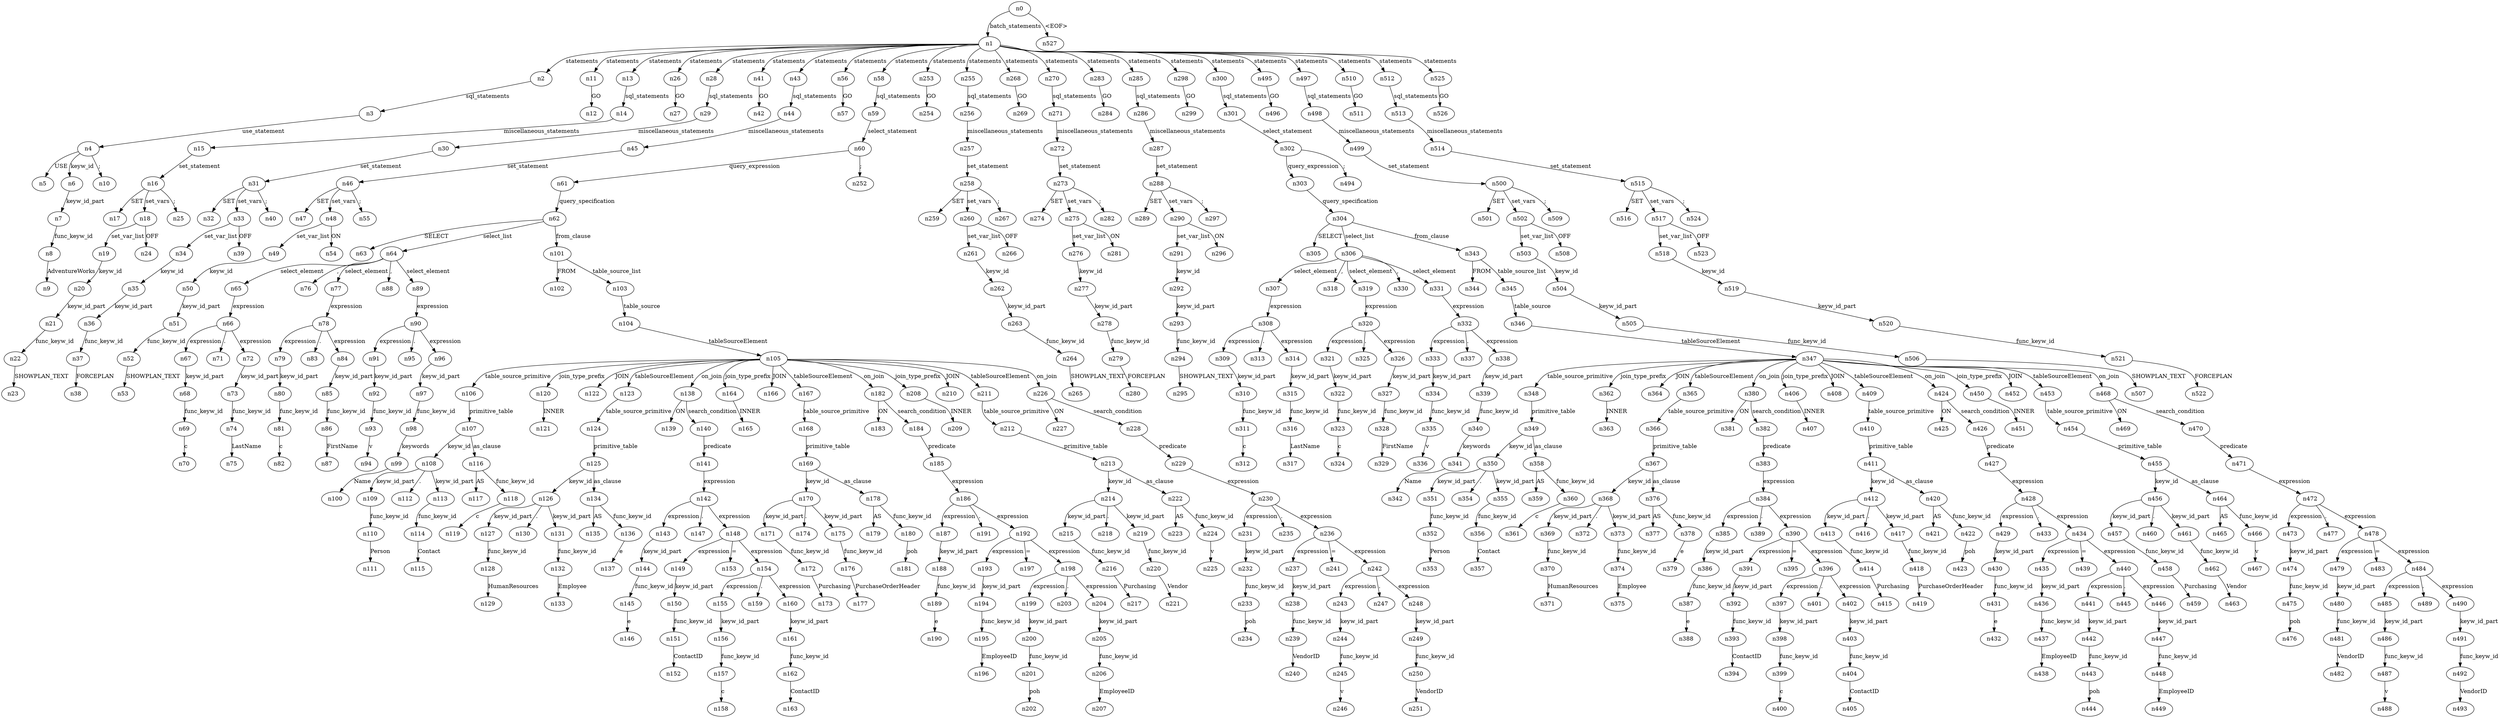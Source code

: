 digraph ParseTree {
  n0 -> n1 [label="batch_statements"];
  n1 -> n2 [label="statements"];
  n2 -> n3 [label="sql_statements"];
  n3 -> n4 [label="use_statement"];
  n4 -> n5 [label="USE"];
  n4 -> n6 [label="keyw_id"];
  n6 -> n7 [label="keyw_id_part"];
  n7 -> n8 [label="func_keyw_id"];
  n8 -> n9 [label="AdventureWorks"];
  n4 -> n10 [label=";"];
  n1 -> n11 [label="statements"];
  n11 -> n12 [label="GO"];
  n1 -> n13 [label="statements"];
  n13 -> n14 [label="sql_statements"];
  n14 -> n15 [label="miscellaneous_statements"];
  n15 -> n16 [label="set_statement"];
  n16 -> n17 [label="SET"];
  n16 -> n18 [label="set_vars"];
  n18 -> n19 [label="set_var_list"];
  n19 -> n20 [label="keyw_id"];
  n20 -> n21 [label="keyw_id_part"];
  n21 -> n22 [label="func_keyw_id"];
  n22 -> n23 [label="SHOWPLAN_TEXT"];
  n18 -> n24 [label="OFF"];
  n16 -> n25 [label=";"];
  n1 -> n26 [label="statements"];
  n26 -> n27 [label="GO"];
  n1 -> n28 [label="statements"];
  n28 -> n29 [label="sql_statements"];
  n29 -> n30 [label="miscellaneous_statements"];
  n30 -> n31 [label="set_statement"];
  n31 -> n32 [label="SET"];
  n31 -> n33 [label="set_vars"];
  n33 -> n34 [label="set_var_list"];
  n34 -> n35 [label="keyw_id"];
  n35 -> n36 [label="keyw_id_part"];
  n36 -> n37 [label="func_keyw_id"];
  n37 -> n38 [label="FORCEPLAN"];
  n33 -> n39 [label="OFF"];
  n31 -> n40 [label=";"];
  n1 -> n41 [label="statements"];
  n41 -> n42 [label="GO"];
  n1 -> n43 [label="statements"];
  n43 -> n44 [label="sql_statements"];
  n44 -> n45 [label="miscellaneous_statements"];
  n45 -> n46 [label="set_statement"];
  n46 -> n47 [label="SET"];
  n46 -> n48 [label="set_vars"];
  n48 -> n49 [label="set_var_list"];
  n49 -> n50 [label="keyw_id"];
  n50 -> n51 [label="keyw_id_part"];
  n51 -> n52 [label="func_keyw_id"];
  n52 -> n53 [label="SHOWPLAN_TEXT"];
  n48 -> n54 [label="ON"];
  n46 -> n55 [label=";"];
  n1 -> n56 [label="statements"];
  n56 -> n57 [label="GO"];
  n1 -> n58 [label="statements"];
  n58 -> n59 [label="sql_statements"];
  n59 -> n60 [label="select_statement"];
  n60 -> n61 [label="query_expression"];
  n61 -> n62 [label="query_specification"];
  n62 -> n63 [label="SELECT"];
  n62 -> n64 [label="select_list"];
  n64 -> n65 [label="select_element"];
  n65 -> n66 [label="expression"];
  n66 -> n67 [label="expression"];
  n67 -> n68 [label="keyw_id_part"];
  n68 -> n69 [label="func_keyw_id"];
  n69 -> n70 [label="c"];
  n66 -> n71 [label="."];
  n66 -> n72 [label="expression"];
  n72 -> n73 [label="keyw_id_part"];
  n73 -> n74 [label="func_keyw_id"];
  n74 -> n75 [label="LastName"];
  n64 -> n76 [label=","];
  n64 -> n77 [label="select_element"];
  n77 -> n78 [label="expression"];
  n78 -> n79 [label="expression"];
  n79 -> n80 [label="keyw_id_part"];
  n80 -> n81 [label="func_keyw_id"];
  n81 -> n82 [label="c"];
  n78 -> n83 [label="."];
  n78 -> n84 [label="expression"];
  n84 -> n85 [label="keyw_id_part"];
  n85 -> n86 [label="func_keyw_id"];
  n86 -> n87 [label="FirstName"];
  n64 -> n88 [label=","];
  n64 -> n89 [label="select_element"];
  n89 -> n90 [label="expression"];
  n90 -> n91 [label="expression"];
  n91 -> n92 [label="keyw_id_part"];
  n92 -> n93 [label="func_keyw_id"];
  n93 -> n94 [label="v"];
  n90 -> n95 [label="."];
  n90 -> n96 [label="expression"];
  n96 -> n97 [label="keyw_id_part"];
  n97 -> n98 [label="func_keyw_id"];
  n98 -> n99 [label="keywords"];
  n99 -> n100 [label="Name"];
  n62 -> n101 [label="from_clause"];
  n101 -> n102 [label="FROM"];
  n101 -> n103 [label="table_source_list"];
  n103 -> n104 [label="table_source"];
  n104 -> n105 [label="tableSourceElement"];
  n105 -> n106 [label="table_source_primitive"];
  n106 -> n107 [label="primitive_table"];
  n107 -> n108 [label="keyw_id"];
  n108 -> n109 [label="keyw_id_part"];
  n109 -> n110 [label="func_keyw_id"];
  n110 -> n111 [label="Person"];
  n108 -> n112 [label="."];
  n108 -> n113 [label="keyw_id_part"];
  n113 -> n114 [label="func_keyw_id"];
  n114 -> n115 [label="Contact"];
  n107 -> n116 [label="as_clause"];
  n116 -> n117 [label="AS"];
  n116 -> n118 [label="func_keyw_id"];
  n118 -> n119 [label="c"];
  n105 -> n120 [label="join_type_prefix"];
  n120 -> n121 [label="INNER"];
  n105 -> n122 [label="JOIN"];
  n105 -> n123 [label="tableSourceElement"];
  n123 -> n124 [label="table_source_primitive"];
  n124 -> n125 [label="primitive_table"];
  n125 -> n126 [label="keyw_id"];
  n126 -> n127 [label="keyw_id_part"];
  n127 -> n128 [label="func_keyw_id"];
  n128 -> n129 [label="HumanResources"];
  n126 -> n130 [label="."];
  n126 -> n131 [label="keyw_id_part"];
  n131 -> n132 [label="func_keyw_id"];
  n132 -> n133 [label="Employee"];
  n125 -> n134 [label="as_clause"];
  n134 -> n135 [label="AS"];
  n134 -> n136 [label="func_keyw_id"];
  n136 -> n137 [label="e"];
  n105 -> n138 [label="on_join"];
  n138 -> n139 [label="ON"];
  n138 -> n140 [label="search_condition"];
  n140 -> n141 [label="predicate"];
  n141 -> n142 [label="expression"];
  n142 -> n143 [label="expression"];
  n143 -> n144 [label="keyw_id_part"];
  n144 -> n145 [label="func_keyw_id"];
  n145 -> n146 [label="e"];
  n142 -> n147 [label="."];
  n142 -> n148 [label="expression"];
  n148 -> n149 [label="expression"];
  n149 -> n150 [label="keyw_id_part"];
  n150 -> n151 [label="func_keyw_id"];
  n151 -> n152 [label="ContactID"];
  n148 -> n153 [label="="];
  n148 -> n154 [label="expression"];
  n154 -> n155 [label="expression"];
  n155 -> n156 [label="keyw_id_part"];
  n156 -> n157 [label="func_keyw_id"];
  n157 -> n158 [label="c"];
  n154 -> n159 [label="."];
  n154 -> n160 [label="expression"];
  n160 -> n161 [label="keyw_id_part"];
  n161 -> n162 [label="func_keyw_id"];
  n162 -> n163 [label="ContactID"];
  n105 -> n164 [label="join_type_prefix"];
  n164 -> n165 [label="INNER"];
  n105 -> n166 [label="JOIN"];
  n105 -> n167 [label="tableSourceElement"];
  n167 -> n168 [label="table_source_primitive"];
  n168 -> n169 [label="primitive_table"];
  n169 -> n170 [label="keyw_id"];
  n170 -> n171 [label="keyw_id_part"];
  n171 -> n172 [label="func_keyw_id"];
  n172 -> n173 [label="Purchasing"];
  n170 -> n174 [label="."];
  n170 -> n175 [label="keyw_id_part"];
  n175 -> n176 [label="func_keyw_id"];
  n176 -> n177 [label="PurchaseOrderHeader"];
  n169 -> n178 [label="as_clause"];
  n178 -> n179 [label="AS"];
  n178 -> n180 [label="func_keyw_id"];
  n180 -> n181 [label="poh"];
  n105 -> n182 [label="on_join"];
  n182 -> n183 [label="ON"];
  n182 -> n184 [label="search_condition"];
  n184 -> n185 [label="predicate"];
  n185 -> n186 [label="expression"];
  n186 -> n187 [label="expression"];
  n187 -> n188 [label="keyw_id_part"];
  n188 -> n189 [label="func_keyw_id"];
  n189 -> n190 [label="e"];
  n186 -> n191 [label="."];
  n186 -> n192 [label="expression"];
  n192 -> n193 [label="expression"];
  n193 -> n194 [label="keyw_id_part"];
  n194 -> n195 [label="func_keyw_id"];
  n195 -> n196 [label="EmployeeID"];
  n192 -> n197 [label="="];
  n192 -> n198 [label="expression"];
  n198 -> n199 [label="expression"];
  n199 -> n200 [label="keyw_id_part"];
  n200 -> n201 [label="func_keyw_id"];
  n201 -> n202 [label="poh"];
  n198 -> n203 [label="."];
  n198 -> n204 [label="expression"];
  n204 -> n205 [label="keyw_id_part"];
  n205 -> n206 [label="func_keyw_id"];
  n206 -> n207 [label="EmployeeID"];
  n105 -> n208 [label="join_type_prefix"];
  n208 -> n209 [label="INNER"];
  n105 -> n210 [label="JOIN"];
  n105 -> n211 [label="tableSourceElement"];
  n211 -> n212 [label="table_source_primitive"];
  n212 -> n213 [label="primitive_table"];
  n213 -> n214 [label="keyw_id"];
  n214 -> n215 [label="keyw_id_part"];
  n215 -> n216 [label="func_keyw_id"];
  n216 -> n217 [label="Purchasing"];
  n214 -> n218 [label="."];
  n214 -> n219 [label="keyw_id_part"];
  n219 -> n220 [label="func_keyw_id"];
  n220 -> n221 [label="Vendor"];
  n213 -> n222 [label="as_clause"];
  n222 -> n223 [label="AS"];
  n222 -> n224 [label="func_keyw_id"];
  n224 -> n225 [label="v"];
  n105 -> n226 [label="on_join"];
  n226 -> n227 [label="ON"];
  n226 -> n228 [label="search_condition"];
  n228 -> n229 [label="predicate"];
  n229 -> n230 [label="expression"];
  n230 -> n231 [label="expression"];
  n231 -> n232 [label="keyw_id_part"];
  n232 -> n233 [label="func_keyw_id"];
  n233 -> n234 [label="poh"];
  n230 -> n235 [label="."];
  n230 -> n236 [label="expression"];
  n236 -> n237 [label="expression"];
  n237 -> n238 [label="keyw_id_part"];
  n238 -> n239 [label="func_keyw_id"];
  n239 -> n240 [label="VendorID"];
  n236 -> n241 [label="="];
  n236 -> n242 [label="expression"];
  n242 -> n243 [label="expression"];
  n243 -> n244 [label="keyw_id_part"];
  n244 -> n245 [label="func_keyw_id"];
  n245 -> n246 [label="v"];
  n242 -> n247 [label="."];
  n242 -> n248 [label="expression"];
  n248 -> n249 [label="keyw_id_part"];
  n249 -> n250 [label="func_keyw_id"];
  n250 -> n251 [label="VendorID"];
  n60 -> n252 [label=";"];
  n1 -> n253 [label="statements"];
  n253 -> n254 [label="GO"];
  n1 -> n255 [label="statements"];
  n255 -> n256 [label="sql_statements"];
  n256 -> n257 [label="miscellaneous_statements"];
  n257 -> n258 [label="set_statement"];
  n258 -> n259 [label="SET"];
  n258 -> n260 [label="set_vars"];
  n260 -> n261 [label="set_var_list"];
  n261 -> n262 [label="keyw_id"];
  n262 -> n263 [label="keyw_id_part"];
  n263 -> n264 [label="func_keyw_id"];
  n264 -> n265 [label="SHOWPLAN_TEXT"];
  n260 -> n266 [label="OFF"];
  n258 -> n267 [label=";"];
  n1 -> n268 [label="statements"];
  n268 -> n269 [label="GO"];
  n1 -> n270 [label="statements"];
  n270 -> n271 [label="sql_statements"];
  n271 -> n272 [label="miscellaneous_statements"];
  n272 -> n273 [label="set_statement"];
  n273 -> n274 [label="SET"];
  n273 -> n275 [label="set_vars"];
  n275 -> n276 [label="set_var_list"];
  n276 -> n277 [label="keyw_id"];
  n277 -> n278 [label="keyw_id_part"];
  n278 -> n279 [label="func_keyw_id"];
  n279 -> n280 [label="FORCEPLAN"];
  n275 -> n281 [label="ON"];
  n273 -> n282 [label=";"];
  n1 -> n283 [label="statements"];
  n283 -> n284 [label="GO"];
  n1 -> n285 [label="statements"];
  n285 -> n286 [label="sql_statements"];
  n286 -> n287 [label="miscellaneous_statements"];
  n287 -> n288 [label="set_statement"];
  n288 -> n289 [label="SET"];
  n288 -> n290 [label="set_vars"];
  n290 -> n291 [label="set_var_list"];
  n291 -> n292 [label="keyw_id"];
  n292 -> n293 [label="keyw_id_part"];
  n293 -> n294 [label="func_keyw_id"];
  n294 -> n295 [label="SHOWPLAN_TEXT"];
  n290 -> n296 [label="ON"];
  n288 -> n297 [label=";"];
  n1 -> n298 [label="statements"];
  n298 -> n299 [label="GO"];
  n1 -> n300 [label="statements"];
  n300 -> n301 [label="sql_statements"];
  n301 -> n302 [label="select_statement"];
  n302 -> n303 [label="query_expression"];
  n303 -> n304 [label="query_specification"];
  n304 -> n305 [label="SELECT"];
  n304 -> n306 [label="select_list"];
  n306 -> n307 [label="select_element"];
  n307 -> n308 [label="expression"];
  n308 -> n309 [label="expression"];
  n309 -> n310 [label="keyw_id_part"];
  n310 -> n311 [label="func_keyw_id"];
  n311 -> n312 [label="c"];
  n308 -> n313 [label="."];
  n308 -> n314 [label="expression"];
  n314 -> n315 [label="keyw_id_part"];
  n315 -> n316 [label="func_keyw_id"];
  n316 -> n317 [label="LastName"];
  n306 -> n318 [label=","];
  n306 -> n319 [label="select_element"];
  n319 -> n320 [label="expression"];
  n320 -> n321 [label="expression"];
  n321 -> n322 [label="keyw_id_part"];
  n322 -> n323 [label="func_keyw_id"];
  n323 -> n324 [label="c"];
  n320 -> n325 [label="."];
  n320 -> n326 [label="expression"];
  n326 -> n327 [label="keyw_id_part"];
  n327 -> n328 [label="func_keyw_id"];
  n328 -> n329 [label="FirstName"];
  n306 -> n330 [label=","];
  n306 -> n331 [label="select_element"];
  n331 -> n332 [label="expression"];
  n332 -> n333 [label="expression"];
  n333 -> n334 [label="keyw_id_part"];
  n334 -> n335 [label="func_keyw_id"];
  n335 -> n336 [label="v"];
  n332 -> n337 [label="."];
  n332 -> n338 [label="expression"];
  n338 -> n339 [label="keyw_id_part"];
  n339 -> n340 [label="func_keyw_id"];
  n340 -> n341 [label="keywords"];
  n341 -> n342 [label="Name"];
  n304 -> n343 [label="from_clause"];
  n343 -> n344 [label="FROM"];
  n343 -> n345 [label="table_source_list"];
  n345 -> n346 [label="table_source"];
  n346 -> n347 [label="tableSourceElement"];
  n347 -> n348 [label="table_source_primitive"];
  n348 -> n349 [label="primitive_table"];
  n349 -> n350 [label="keyw_id"];
  n350 -> n351 [label="keyw_id_part"];
  n351 -> n352 [label="func_keyw_id"];
  n352 -> n353 [label="Person"];
  n350 -> n354 [label="."];
  n350 -> n355 [label="keyw_id_part"];
  n355 -> n356 [label="func_keyw_id"];
  n356 -> n357 [label="Contact"];
  n349 -> n358 [label="as_clause"];
  n358 -> n359 [label="AS"];
  n358 -> n360 [label="func_keyw_id"];
  n360 -> n361 [label="c"];
  n347 -> n362 [label="join_type_prefix"];
  n362 -> n363 [label="INNER"];
  n347 -> n364 [label="JOIN"];
  n347 -> n365 [label="tableSourceElement"];
  n365 -> n366 [label="table_source_primitive"];
  n366 -> n367 [label="primitive_table"];
  n367 -> n368 [label="keyw_id"];
  n368 -> n369 [label="keyw_id_part"];
  n369 -> n370 [label="func_keyw_id"];
  n370 -> n371 [label="HumanResources"];
  n368 -> n372 [label="."];
  n368 -> n373 [label="keyw_id_part"];
  n373 -> n374 [label="func_keyw_id"];
  n374 -> n375 [label="Employee"];
  n367 -> n376 [label="as_clause"];
  n376 -> n377 [label="AS"];
  n376 -> n378 [label="func_keyw_id"];
  n378 -> n379 [label="e"];
  n347 -> n380 [label="on_join"];
  n380 -> n381 [label="ON"];
  n380 -> n382 [label="search_condition"];
  n382 -> n383 [label="predicate"];
  n383 -> n384 [label="expression"];
  n384 -> n385 [label="expression"];
  n385 -> n386 [label="keyw_id_part"];
  n386 -> n387 [label="func_keyw_id"];
  n387 -> n388 [label="e"];
  n384 -> n389 [label="."];
  n384 -> n390 [label="expression"];
  n390 -> n391 [label="expression"];
  n391 -> n392 [label="keyw_id_part"];
  n392 -> n393 [label="func_keyw_id"];
  n393 -> n394 [label="ContactID"];
  n390 -> n395 [label="="];
  n390 -> n396 [label="expression"];
  n396 -> n397 [label="expression"];
  n397 -> n398 [label="keyw_id_part"];
  n398 -> n399 [label="func_keyw_id"];
  n399 -> n400 [label="c"];
  n396 -> n401 [label="."];
  n396 -> n402 [label="expression"];
  n402 -> n403 [label="keyw_id_part"];
  n403 -> n404 [label="func_keyw_id"];
  n404 -> n405 [label="ContactID"];
  n347 -> n406 [label="join_type_prefix"];
  n406 -> n407 [label="INNER"];
  n347 -> n408 [label="JOIN"];
  n347 -> n409 [label="tableSourceElement"];
  n409 -> n410 [label="table_source_primitive"];
  n410 -> n411 [label="primitive_table"];
  n411 -> n412 [label="keyw_id"];
  n412 -> n413 [label="keyw_id_part"];
  n413 -> n414 [label="func_keyw_id"];
  n414 -> n415 [label="Purchasing"];
  n412 -> n416 [label="."];
  n412 -> n417 [label="keyw_id_part"];
  n417 -> n418 [label="func_keyw_id"];
  n418 -> n419 [label="PurchaseOrderHeader"];
  n411 -> n420 [label="as_clause"];
  n420 -> n421 [label="AS"];
  n420 -> n422 [label="func_keyw_id"];
  n422 -> n423 [label="poh"];
  n347 -> n424 [label="on_join"];
  n424 -> n425 [label="ON"];
  n424 -> n426 [label="search_condition"];
  n426 -> n427 [label="predicate"];
  n427 -> n428 [label="expression"];
  n428 -> n429 [label="expression"];
  n429 -> n430 [label="keyw_id_part"];
  n430 -> n431 [label="func_keyw_id"];
  n431 -> n432 [label="e"];
  n428 -> n433 [label="."];
  n428 -> n434 [label="expression"];
  n434 -> n435 [label="expression"];
  n435 -> n436 [label="keyw_id_part"];
  n436 -> n437 [label="func_keyw_id"];
  n437 -> n438 [label="EmployeeID"];
  n434 -> n439 [label="="];
  n434 -> n440 [label="expression"];
  n440 -> n441 [label="expression"];
  n441 -> n442 [label="keyw_id_part"];
  n442 -> n443 [label="func_keyw_id"];
  n443 -> n444 [label="poh"];
  n440 -> n445 [label="."];
  n440 -> n446 [label="expression"];
  n446 -> n447 [label="keyw_id_part"];
  n447 -> n448 [label="func_keyw_id"];
  n448 -> n449 [label="EmployeeID"];
  n347 -> n450 [label="join_type_prefix"];
  n450 -> n451 [label="INNER"];
  n347 -> n452 [label="JOIN"];
  n347 -> n453 [label="tableSourceElement"];
  n453 -> n454 [label="table_source_primitive"];
  n454 -> n455 [label="primitive_table"];
  n455 -> n456 [label="keyw_id"];
  n456 -> n457 [label="keyw_id_part"];
  n457 -> n458 [label="func_keyw_id"];
  n458 -> n459 [label="Purchasing"];
  n456 -> n460 [label="."];
  n456 -> n461 [label="keyw_id_part"];
  n461 -> n462 [label="func_keyw_id"];
  n462 -> n463 [label="Vendor"];
  n455 -> n464 [label="as_clause"];
  n464 -> n465 [label="AS"];
  n464 -> n466 [label="func_keyw_id"];
  n466 -> n467 [label="v"];
  n347 -> n468 [label="on_join"];
  n468 -> n469 [label="ON"];
  n468 -> n470 [label="search_condition"];
  n470 -> n471 [label="predicate"];
  n471 -> n472 [label="expression"];
  n472 -> n473 [label="expression"];
  n473 -> n474 [label="keyw_id_part"];
  n474 -> n475 [label="func_keyw_id"];
  n475 -> n476 [label="poh"];
  n472 -> n477 [label="."];
  n472 -> n478 [label="expression"];
  n478 -> n479 [label="expression"];
  n479 -> n480 [label="keyw_id_part"];
  n480 -> n481 [label="func_keyw_id"];
  n481 -> n482 [label="VendorID"];
  n478 -> n483 [label="="];
  n478 -> n484 [label="expression"];
  n484 -> n485 [label="expression"];
  n485 -> n486 [label="keyw_id_part"];
  n486 -> n487 [label="func_keyw_id"];
  n487 -> n488 [label="v"];
  n484 -> n489 [label="."];
  n484 -> n490 [label="expression"];
  n490 -> n491 [label="keyw_id_part"];
  n491 -> n492 [label="func_keyw_id"];
  n492 -> n493 [label="VendorID"];
  n302 -> n494 [label=";"];
  n1 -> n495 [label="statements"];
  n495 -> n496 [label="GO"];
  n1 -> n497 [label="statements"];
  n497 -> n498 [label="sql_statements"];
  n498 -> n499 [label="miscellaneous_statements"];
  n499 -> n500 [label="set_statement"];
  n500 -> n501 [label="SET"];
  n500 -> n502 [label="set_vars"];
  n502 -> n503 [label="set_var_list"];
  n503 -> n504 [label="keyw_id"];
  n504 -> n505 [label="keyw_id_part"];
  n505 -> n506 [label="func_keyw_id"];
  n506 -> n507 [label="SHOWPLAN_TEXT"];
  n502 -> n508 [label="OFF"];
  n500 -> n509 [label=";"];
  n1 -> n510 [label="statements"];
  n510 -> n511 [label="GO"];
  n1 -> n512 [label="statements"];
  n512 -> n513 [label="sql_statements"];
  n513 -> n514 [label="miscellaneous_statements"];
  n514 -> n515 [label="set_statement"];
  n515 -> n516 [label="SET"];
  n515 -> n517 [label="set_vars"];
  n517 -> n518 [label="set_var_list"];
  n518 -> n519 [label="keyw_id"];
  n519 -> n520 [label="keyw_id_part"];
  n520 -> n521 [label="func_keyw_id"];
  n521 -> n522 [label="FORCEPLAN"];
  n517 -> n523 [label="OFF"];
  n515 -> n524 [label=";"];
  n1 -> n525 [label="statements"];
  n525 -> n526 [label="GO"];
  n0 -> n527 [label="<EOF>"];
}